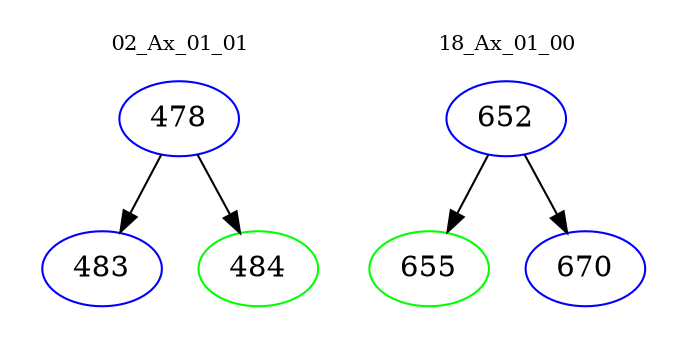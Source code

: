 digraph{
subgraph cluster_0 {
color = white
label = "02_Ax_01_01";
fontsize=10;
T0_478 [label="478", color="blue"]
T0_478 -> T0_483 [color="black"]
T0_483 [label="483", color="blue"]
T0_478 -> T0_484 [color="black"]
T0_484 [label="484", color="green"]
}
subgraph cluster_1 {
color = white
label = "18_Ax_01_00";
fontsize=10;
T1_652 [label="652", color="blue"]
T1_652 -> T1_655 [color="black"]
T1_655 [label="655", color="green"]
T1_652 -> T1_670 [color="black"]
T1_670 [label="670", color="blue"]
}
}
